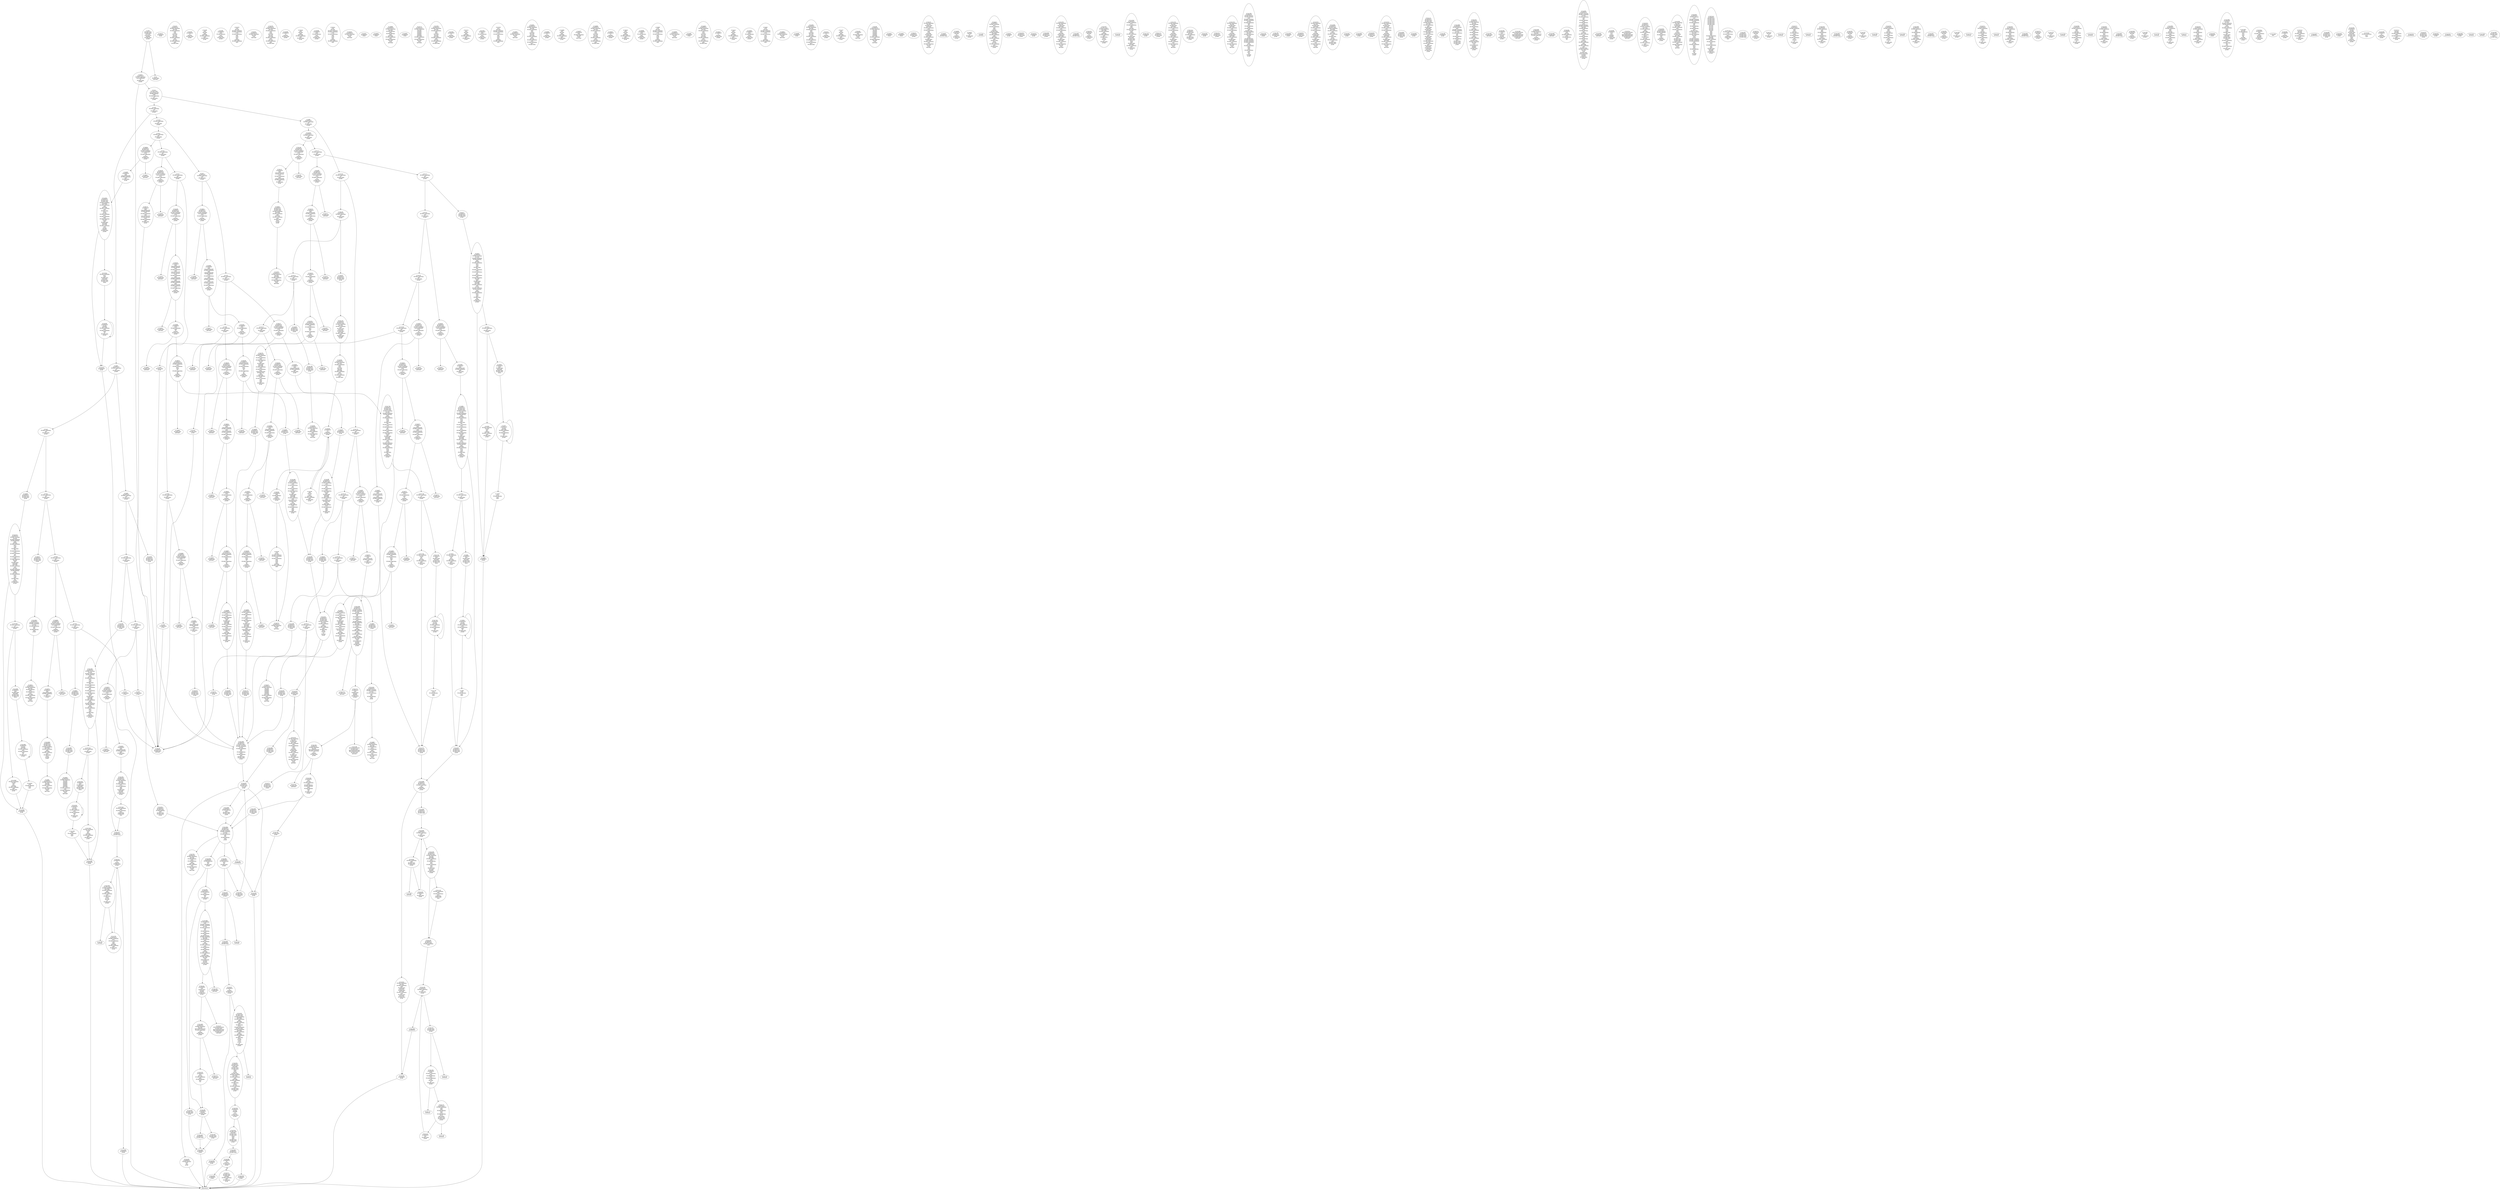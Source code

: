 /* Generated by GvGen v.1.0 (https://www.github.com/stricaud/gvgen) */

digraph G {
compound=true;
   node1 [label="[anywhere]"];
   node2 [label="# 0x0
PUSHX Data
PUSHX Data
MSTORE
CALLVALUE
ISZERO
PUSHX Data
JUMPI
"];
   node3 [label="# 0xc
PUSHX Data
REVERT
"];
   node4 [label="# 0x10
JUMPDEST
PUSHX LogicData
CALLDATASIZE
LT
PUSHX Data
JUMPI
"];
   node5 [label="# 0x1a
PUSHX Data
CALLDATALOAD
PUSHX BitData
SHR
PUSHX LogicData
GT
PUSHX Data
JUMPI
"];
   node6 [label="# 0x2b
PUSHX LogicData
GT
PUSHX Data
JUMPI
"];
   node7 [label="# 0x36
PUSHX LogicData
GT
PUSHX Data
JUMPI
"];
   node8 [label="# 0x41
PUSHX LogicData
EQ
PUSHX Data
JUMPI
"];
   node9 [label="# 0x4c
PUSHX LogicData
EQ
PUSHX Data
JUMPI
"];
   node10 [label="# 0x57
PUSHX LogicData
EQ
PUSHX Data
JUMPI
"];
   node11 [label="# 0x62
PUSHX LogicData
EQ
PUSHX Data
JUMPI
"];
   node12 [label="# 0x6d
PUSHX Data
JUMP
"];
   node13 [label="# 0x71
JUMPDEST
PUSHX LogicData
EQ
PUSHX Data
JUMPI
"];
   node14 [label="# 0x7d
PUSHX LogicData
EQ
PUSHX Data
JUMPI
"];
   node15 [label="# 0x88
PUSHX LogicData
EQ
PUSHX Data
JUMPI
"];
   node16 [label="# 0x93
PUSHX Data
JUMP
"];
   node17 [label="# 0x97
JUMPDEST
PUSHX LogicData
GT
PUSHX Data
JUMPI
"];
   node18 [label="# 0xa3
PUSHX LogicData
EQ
PUSHX Data
JUMPI
"];
   node19 [label="# 0xae
PUSHX LogicData
EQ
PUSHX Data
JUMPI
"];
   node20 [label="# 0xb9
PUSHX LogicData
EQ
PUSHX Data
JUMPI
"];
   node21 [label="# 0xc4
PUSHX LogicData
EQ
PUSHX Data
JUMPI
"];
   node22 [label="# 0xcf
PUSHX Data
JUMP
"];
   node23 [label="# 0xd3
JUMPDEST
PUSHX LogicData
EQ
PUSHX Data
JUMPI
"];
   node24 [label="# 0xdf
PUSHX LogicData
EQ
PUSHX Data
JUMPI
"];
   node25 [label="# 0xea
PUSHX LogicData
EQ
PUSHX Data
JUMPI
"];
   node26 [label="# 0xf5
PUSHX Data
JUMP
"];
   node27 [label="# 0xf9
JUMPDEST
PUSHX LogicData
GT
PUSHX Data
JUMPI
"];
   node28 [label="# 0x105
PUSHX LogicData
GT
PUSHX Data
JUMPI
"];
   node29 [label="# 0x110
PUSHX LogicData
EQ
PUSHX Data
JUMPI
"];
   node30 [label="# 0x11b
PUSHX LogicData
EQ
PUSHX Data
JUMPI
"];
   node31 [label="# 0x126
PUSHX LogicData
EQ
PUSHX Data
JUMPI
"];
   node32 [label="# 0x131
PUSHX LogicData
EQ
PUSHX Data
JUMPI
"];
   node33 [label="# 0x13c
PUSHX Data
JUMP
"];
   node34 [label="# 0x140
JUMPDEST
PUSHX LogicData
EQ
PUSHX Data
JUMPI
"];
   node35 [label="# 0x14c
PUSHX LogicData
EQ
PUSHX Data
JUMPI
"];
   node36 [label="# 0x157
PUSHX LogicData
EQ
PUSHX Data
JUMPI
"];
   node37 [label="# 0x162
PUSHX Data
JUMP
"];
   node38 [label="# 0x166
JUMPDEST
PUSHX LogicData
EQ
PUSHX Data
JUMPI
"];
   node39 [label="# 0x171
PUSHX LogicData
EQ
PUSHX Data
JUMPI
"];
   node40 [label="# 0x17c
PUSHX LogicData
EQ
PUSHX Data
JUMPI
"];
   node41 [label="# 0x187
PUSHX LogicData
EQ
PUSHX Data
JUMPI
"];
   node42 [label="# 0x192
PUSHX LogicData
EQ
PUSHX Data
JUMPI
"];
   node43 [label="# 0x19d
PUSHX LogicData
EQ
PUSHX Data
JUMPI
"];
   node44 [label="# 0x1a8
JUMPDEST
PUSHX Data
REVERT
"];
   node45 [label="# 0x1ad
JUMPDEST
PUSHX Data
PUSHX ArithData
CALLDATASIZE
SUB
PUSHX LogicData
LT
ISZERO
PUSHX Data
JUMPI
"];
   node46 [label="# 0x1bf
PUSHX Data
REVERT
"];
   node47 [label="# 0x1c3
JUMPDEST
ADD
CALLDATALOAD
PUSHX BitData
AND
PUSHX ArithData
ADD
CALLDATALOAD
PUSHX ArithData
ADD
PUSHX Data
JUMP
"];
   node48 [label="# 0x1f9
JUMPDEST
PUSHX MemData
MLOAD
MSTORE
PUSHX ArithData
ADD
PUSHX MemData
MLOAD
SUB
RETURN
"];
   node49 [label="# 0x20f
JUMPDEST
PUSHX Data
PUSHX ArithData
CALLDATASIZE
SUB
PUSHX LogicData
LT
ISZERO
PUSHX Data
JUMPI
"];
   node50 [label="# 0x221
PUSHX Data
REVERT
"];
   node51 [label="# 0x225
JUMPDEST
ADD
CALLDATALOAD
PUSHX ArithData
ADD
PUSHX LogicData
GT
ISZERO
PUSHX Data
JUMPI
"];
   node52 [label="# 0x23e
PUSHX Data
REVERT
"];
   node53 [label="# 0x242
JUMPDEST
ADD
PUSHX ArithData
ADD
GT
ISZERO
PUSHX Data
JUMPI
"];
   node54 [label="# 0x250
PUSHX Data
REVERT
"];
   node55 [label="# 0x254
JUMPDEST
CALLDATALOAD
PUSHX ArithData
ADD
PUSHX ArithData
MUL
ADD
GT
PUSHX LogicData
GT
OR
ISZERO
PUSHX Data
JUMPI
"];
   node56 [label="# 0x272
PUSHX Data
REVERT
"];
   node57 [label="# 0x276
JUMPDEST
PUSHX ArithData
MUL
PUSHX ArithData
ADD
PUSHX MemData
MLOAD
ADD
PUSHX Data
MSTORE
MSTORE
PUSHX ArithData
ADD
PUSHX ArithData
MUL
CALLDATACOPY
PUSHX Data
ADD
MSTORE
PUSHX BitData
NOT
PUSHX ArithData
ADD
AND
ADD
PUSHX Data
JUMP
"];
   node58 [label="# 0x2c5
JUMPDEST
STOP
"];
   node59 [label="# 0x2c7
JUMPDEST
PUSHX Data
PUSHX Data
JUMP
"];
   node60 [label="# 0x2cf
JUMPDEST
PUSHX MemData
MLOAD
PUSHX ArithData
ADD
SUB
MSTORE
MLOAD
MSTORE
PUSHX ArithData
ADD
MLOAD
PUSHX ArithData
ADD
PUSHX Data
"];
   node61 [label="# 0x2f4
JUMPDEST
LT
ISZERO
PUSHX Data
JUMPI
"];
   node62 [label="# 0x2fd
ADD
MLOAD
ADD
MSTORE
PUSHX ArithData
ADD
PUSHX Data
JUMP
"];
   node63 [label="# 0x30f
JUMPDEST
ADD
PUSHX BitData
AND
ISZERO
PUSHX Data
JUMPI
"];
   node64 [label="# 0x323
SUB
MLOAD
PUSHX ArithData
PUSHX ArithData
SUB
PUSHX ArithData
EXP
SUB
NOT
AND
MSTORE
PUSHX ArithData
ADD
"];
   node65 [label="# 0x33c
JUMPDEST
PUSHX MemData
MLOAD
SUB
RETURN
"];
   node66 [label="# 0x34a
JUMPDEST
PUSHX Data
PUSHX ArithData
CALLDATASIZE
SUB
PUSHX LogicData
LT
ISZERO
PUSHX Data
JUMPI
"];
   node67 [label="# 0x35c
PUSHX Data
REVERT
"];
   node68 [label="# 0x360
JUMPDEST
ADD
CALLDATALOAD
PUSHX ArithData
ADD
PUSHX Data
JUMP
"];
   node69 [label="# 0x376
JUMPDEST
PUSHX MemData
MLOAD
PUSHX ArithData
ADD
SUB
MSTORE
MLOAD
MSTORE
PUSHX ArithData
ADD
MLOAD
PUSHX ArithData
ADD
PUSHX Data
"];
   node70 [label="# 0x39b
JUMPDEST
LT
ISZERO
PUSHX Data
JUMPI
"];
   node71 [label="# 0x3a4
ADD
MLOAD
ADD
MSTORE
PUSHX ArithData
ADD
PUSHX Data
JUMP
"];
   node72 [label="# 0x3b6
JUMPDEST
ADD
PUSHX BitData
AND
ISZERO
PUSHX Data
JUMPI
"];
   node73 [label="# 0x3ca
SUB
MLOAD
PUSHX ArithData
PUSHX ArithData
SUB
PUSHX ArithData
EXP
SUB
NOT
AND
MSTORE
PUSHX ArithData
ADD
"];
   node74 [label="# 0x3e3
JUMPDEST
PUSHX MemData
MLOAD
SUB
RETURN
"];
   node75 [label="# 0x3f1
JUMPDEST
PUSHX Data
PUSHX ArithData
CALLDATASIZE
SUB
PUSHX LogicData
LT
ISZERO
PUSHX Data
JUMPI
"];
   node76 [label="# 0x403
PUSHX Data
REVERT
"];
   node77 [label="# 0x407
JUMPDEST
ADD
CALLDATALOAD
PUSHX ArithData
ADD
CALLDATALOAD
PUSHX ArithData
ADD
PUSHX Data
JUMP
"];
   node78 [label="# 0x427
JUMPDEST
PUSHX MemData
MLOAD
ISZERO
ISZERO
ISZERO
ISZERO
MSTORE
PUSHX ArithData
ADD
PUSHX MemData
MLOAD
SUB
RETURN
"];
   node79 [label="# 0x441
JUMPDEST
PUSHX Data
PUSHX ArithData
CALLDATASIZE
SUB
PUSHX LogicData
LT
ISZERO
PUSHX Data
JUMPI
"];
   node80 [label="# 0x453
PUSHX Data
REVERT
"];
   node81 [label="# 0x457
JUMPDEST
ADD
CALLDATALOAD
PUSHX ArithData
ADD
CALLDATALOAD
PUSHX ArithData
ADD
PUSHX LogicData
GT
ISZERO
PUSHX Data
JUMPI
"];
   node82 [label="# 0x47a
PUSHX Data
REVERT
"];
   node83 [label="# 0x47e
JUMPDEST
ADD
PUSHX ArithData
ADD
GT
ISZERO
PUSHX Data
JUMPI
"];
   node84 [label="# 0x48c
PUSHX Data
REVERT
"];
   node85 [label="# 0x490
JUMPDEST
CALLDATALOAD
PUSHX ArithData
ADD
PUSHX ArithData
MUL
ADD
GT
PUSHX LogicData
GT
OR
ISZERO
PUSHX Data
JUMPI
"];
   node86 [label="# 0x4ae
PUSHX Data
REVERT
"];
   node87 [label="# 0x4b2
JUMPDEST
PUSHX ArithData
MUL
PUSHX ArithData
ADD
PUSHX MemData
MLOAD
ADD
PUSHX Data
MSTORE
MSTORE
PUSHX ArithData
ADD
PUSHX ArithData
MUL
CALLDATACOPY
PUSHX Data
ADD
MSTORE
PUSHX BitData
NOT
PUSHX ArithData
ADD
AND
ADD
PUSHX Data
JUMP
"];
   node88 [label="# 0x501
JUMPDEST
STOP
"];
   node89 [label="# 0x503
JUMPDEST
PUSHX Data
PUSHX Data
JUMP
"];
   node90 [label="# 0x50b
JUMPDEST
PUSHX MemData
MLOAD
PUSHX ArithData
ADD
SUB
MSTORE
MLOAD
MSTORE
PUSHX ArithData
ADD
MLOAD
PUSHX ArithData
ADD
PUSHX Data
"];
   node91 [label="# 0x530
JUMPDEST
LT
ISZERO
PUSHX Data
JUMPI
"];
   node92 [label="# 0x539
ADD
MLOAD
ADD
MSTORE
PUSHX ArithData
ADD
PUSHX Data
JUMP
"];
   node93 [label="# 0x54b
JUMPDEST
ADD
PUSHX BitData
AND
ISZERO
PUSHX Data
JUMPI
"];
   node94 [label="# 0x55f
SUB
MLOAD
PUSHX ArithData
PUSHX ArithData
SUB
PUSHX ArithData
EXP
SUB
NOT
AND
MSTORE
PUSHX ArithData
ADD
"];
   node95 [label="# 0x578
JUMPDEST
PUSHX MemData
MLOAD
SUB
RETURN
"];
   node96 [label="# 0x586
JUMPDEST
PUSHX Data
PUSHX Data
JUMP
"];
   node97 [label="# 0x58e
JUMPDEST
PUSHX MemData
MLOAD
MSTORE
PUSHX ArithData
ADD
PUSHX MemData
MLOAD
SUB
RETURN
"];
   node98 [label="# 0x5a4
JUMPDEST
PUSHX Data
PUSHX ArithData
CALLDATASIZE
SUB
PUSHX LogicData
LT
ISZERO
PUSHX Data
JUMPI
"];
   node99 [label="# 0x5b6
PUSHX Data
REVERT
"];
   node100 [label="# 0x5ba
JUMPDEST
ADD
CALLDATALOAD
PUSHX ArithData
ADD
PUSHX LogicData
GT
ISZERO
PUSHX Data
JUMPI
"];
   node101 [label="# 0x5d3
PUSHX Data
REVERT
"];
   node102 [label="# 0x5d7
JUMPDEST
ADD
PUSHX ArithData
ADD
GT
ISZERO
PUSHX Data
JUMPI
"];
   node103 [label="# 0x5e5
PUSHX Data
REVERT
"];
   node104 [label="# 0x5e9
JUMPDEST
CALLDATALOAD
PUSHX ArithData
ADD
PUSHX ArithData
MUL
ADD
GT
PUSHX LogicData
GT
OR
ISZERO
PUSHX Data
JUMPI
"];
   node105 [label="# 0x607
PUSHX Data
REVERT
"];
   node106 [label="# 0x60b
JUMPDEST
PUSHX ArithData
ADD
PUSHX ArithData
DIV
MUL
PUSHX ArithData
ADD
PUSHX MemData
MLOAD
ADD
PUSHX Data
MSTORE
MSTORE
PUSHX ArithData
ADD
CALLDATACOPY
PUSHX Data
ADD
MSTORE
PUSHX BitData
NOT
PUSHX ArithData
ADD
AND
ADD
PUSHX Data
JUMP
"];
   node107 [label="# 0x65d
JUMPDEST
STOP
"];
   node108 [label="# 0x65f
JUMPDEST
PUSHX Data
PUSHX ArithData
CALLDATASIZE
SUB
PUSHX LogicData
LT
ISZERO
PUSHX Data
JUMPI
"];
   node109 [label="# 0x671
PUSHX Data
REVERT
"];
   node110 [label="# 0x675
JUMPDEST
ADD
CALLDATALOAD
PUSHX ArithData
ADD
PUSHX Data
JUMP
"];
   node111 [label="# 0x68b
JUMPDEST
PUSHX MemData
MLOAD
PUSHX BitData
AND
PUSHX BitData
AND
MSTORE
PUSHX ArithData
ADD
PUSHX MemData
MLOAD
SUB
RETURN
"];
   node112 [label="# 0x6cd
JUMPDEST
PUSHX Data
PUSHX Data
JUMP
"];
   node113 [label="# 0x6d5
JUMPDEST
STOP
"];
   node114 [label="# 0x6d7
JUMPDEST
PUSHX Data
PUSHX Data
JUMP
"];
   node115 [label="# 0x6df
JUMPDEST
PUSHX MemData
MLOAD
PUSHX BitData
AND
PUSHX BitData
AND
MSTORE
PUSHX ArithData
ADD
PUSHX MemData
MLOAD
SUB
RETURN
"];
   node116 [label="# 0x721
JUMPDEST
PUSHX Data
PUSHX Data
JUMP
"];
   node117 [label="# 0x729
JUMPDEST
PUSHX MemData
MLOAD
PUSHX BitData
AND
PUSHX BitData
AND
MSTORE
PUSHX ArithData
ADD
PUSHX MemData
MLOAD
SUB
RETURN
"];
   node118 [label="# 0x76b
JUMPDEST
PUSHX Data
PUSHX Data
JUMP
"];
   node119 [label="# 0x773
JUMPDEST
PUSHX MemData
MLOAD
ISZERO
ISZERO
ISZERO
ISZERO
MSTORE
PUSHX ArithData
ADD
PUSHX MemData
MLOAD
SUB
RETURN
"];
   node120 [label="# 0x78d
JUMPDEST
PUSHX Data
PUSHX Data
JUMP
"];
   node121 [label="# 0x795
JUMPDEST
PUSHX MemData
MLOAD
PUSHX ArithData
ADD
SUB
MSTORE
MLOAD
MSTORE
PUSHX ArithData
ADD
MLOAD
PUSHX ArithData
ADD
PUSHX Data
"];
   node122 [label="# 0x7ba
JUMPDEST
LT
ISZERO
PUSHX Data
JUMPI
"];
   node123 [label="# 0x7c3
ADD
MLOAD
ADD
MSTORE
PUSHX ArithData
ADD
PUSHX Data
JUMP
"];
   node124 [label="# 0x7d5
JUMPDEST
ADD
PUSHX BitData
AND
ISZERO
PUSHX Data
JUMPI
"];
   node125 [label="# 0x7e9
SUB
MLOAD
PUSHX ArithData
PUSHX ArithData
SUB
PUSHX ArithData
EXP
SUB
NOT
AND
MSTORE
PUSHX ArithData
ADD
"];
   node126 [label="# 0x802
JUMPDEST
PUSHX MemData
MLOAD
SUB
RETURN
"];
   node127 [label="# 0x810
JUMPDEST
PUSHX Data
PUSHX ArithData
CALLDATASIZE
SUB
PUSHX LogicData
LT
ISZERO
PUSHX Data
JUMPI
"];
   node128 [label="# 0x822
PUSHX Data
REVERT
"];
   node129 [label="# 0x826
JUMPDEST
ADD
CALLDATALOAD
PUSHX ArithData
ADD
PUSHX Data
JUMP
"];
   node130 [label="# 0x83c
JUMPDEST
PUSHX MemData
MLOAD
PUSHX ArithData
ADD
SUB
MSTORE
MLOAD
MSTORE
PUSHX ArithData
ADD
MLOAD
PUSHX ArithData
ADD
PUSHX ArithData
MUL
PUSHX Data
"];
   node131 [label="# 0x864
JUMPDEST
LT
ISZERO
PUSHX Data
JUMPI
"];
   node132 [label="# 0x86d
ADD
MLOAD
ADD
MSTORE
PUSHX ArithData
ADD
PUSHX Data
JUMP
"];
   node133 [label="# 0x87f
JUMPDEST
ADD
PUSHX MemData
MLOAD
SUB
RETURN
"];
   node134 [label="# 0x893
JUMPDEST
PUSHX Data
PUSHX Data
JUMP
"];
   node135 [label="# 0x89b
JUMPDEST
PUSHX MemData
MLOAD
PUSHX ArithData
ADD
SUB
MSTORE
MLOAD
MSTORE
PUSHX ArithData
ADD
MLOAD
PUSHX ArithData
ADD
PUSHX Data
"];
   node136 [label="# 0x8c0
JUMPDEST
LT
ISZERO
PUSHX Data
JUMPI
"];
   node137 [label="# 0x8c9
ADD
MLOAD
ADD
MSTORE
PUSHX ArithData
ADD
PUSHX Data
JUMP
"];
   node138 [label="# 0x8db
JUMPDEST
ADD
PUSHX BitData
AND
ISZERO
PUSHX Data
JUMPI
"];
   node139 [label="# 0x8ef
SUB
MLOAD
PUSHX ArithData
PUSHX ArithData
SUB
PUSHX ArithData
EXP
SUB
NOT
AND
MSTORE
PUSHX ArithData
ADD
"];
   node140 [label="# 0x908
JUMPDEST
PUSHX MemData
MLOAD
SUB
RETURN
"];
   node141 [label="# 0x916
JUMPDEST
PUSHX Data
PUSHX Data
JUMP
"];
   node142 [label="# 0x91e
JUMPDEST
PUSHX MemData
MLOAD
PUSHX BitData
AND
PUSHX BitData
AND
MSTORE
PUSHX ArithData
ADD
PUSHX MemData
MLOAD
SUB
RETURN
"];
   node143 [label="# 0x960
JUMPDEST
PUSHX Data
PUSHX ArithData
CALLDATASIZE
SUB
PUSHX LogicData
LT
ISZERO
PUSHX Data
JUMPI
"];
   node144 [label="# 0x972
PUSHX Data
REVERT
"];
   node145 [label="# 0x976
JUMPDEST
ADD
CALLDATALOAD
PUSHX ArithData
ADD
PUSHX Data
JUMP
"];
   node146 [label="# 0x98c
JUMPDEST
PUSHX MemData
MLOAD
MSTORE
PUSHX ArithData
ADD
PUSHX MemData
MLOAD
SUB
RETURN
"];
   node147 [label="# 0x9a2
JUMPDEST
PUSHX Data
PUSHX Data
JUMP
"];
   node148 [label="# 0x9aa
JUMPDEST
PUSHX MemData
MLOAD
ISZERO
ISZERO
ISZERO
ISZERO
MSTORE
PUSHX ArithData
ADD
PUSHX MemData
MLOAD
SUB
RETURN
"];
   node149 [label="# 0x9c4
JUMPDEST
PUSHX Data
PUSHX ArithData
CALLDATASIZE
SUB
PUSHX LogicData
LT
ISZERO
PUSHX Data
JUMPI
"];
   node150 [label="# 0x9d6
PUSHX Data
REVERT
"];
   node151 [label="# 0x9da
JUMPDEST
ADD
CALLDATALOAD
PUSHX ArithData
ADD
CALLDATALOAD
PUSHX BitData
AND
PUSHX ArithData
ADD
CALLDATALOAD
PUSHX ArithData
ADD
CALLDATALOAD
PUSHX ArithData
ADD
PUSHX LogicData
GT
ISZERO
PUSHX Data
JUMPI
"];
   node152 [label="# 0xa27
PUSHX Data
REVERT
"];
   node153 [label="# 0xa2b
JUMPDEST
ADD
PUSHX ArithData
ADD
GT
ISZERO
PUSHX Data
JUMPI
"];
   node154 [label="# 0xa39
PUSHX Data
REVERT
"];
   node155 [label="# 0xa3d
JUMPDEST
CALLDATALOAD
PUSHX ArithData
ADD
PUSHX ArithData
MUL
ADD
GT
PUSHX LogicData
GT
OR
ISZERO
PUSHX Data
JUMPI
"];
   node156 [label="# 0xa5b
PUSHX Data
REVERT
"];
   node157 [label="# 0xa5f
JUMPDEST
PUSHX Data
JUMP
"];
   node158 [label="# 0xa6f
JUMPDEST
STOP
"];
   node159 [label="# 0xa71
JUMPDEST
PUSHX Data
PUSHX ArithData
CALLDATASIZE
SUB
PUSHX LogicData
LT
ISZERO
PUSHX Data
JUMPI
"];
   node160 [label="# 0xa83
PUSHX Data
REVERT
"];
   node161 [label="# 0xa87
JUMPDEST
ADD
CALLDATALOAD
PUSHX ArithData
ADD
PUSHX Data
JUMP
"];
   node162 [label="# 0xa9d
JUMPDEST
PUSHX MemData
MLOAD
PUSHX ArithData
ADD
SUB
MSTORE
MLOAD
MSTORE
PUSHX ArithData
ADD
MLOAD
PUSHX ArithData
ADD
PUSHX Data
"];
   node163 [label="# 0xac2
JUMPDEST
LT
ISZERO
PUSHX Data
JUMPI
"];
   node164 [label="# 0xacb
ADD
MLOAD
ADD
MSTORE
PUSHX ArithData
ADD
PUSHX Data
JUMP
"];
   node165 [label="# 0xadd
JUMPDEST
ADD
PUSHX BitData
AND
ISZERO
PUSHX Data
JUMPI
"];
   node166 [label="# 0xaf1
SUB
MLOAD
PUSHX ArithData
PUSHX ArithData
SUB
PUSHX ArithData
EXP
SUB
NOT
AND
MSTORE
PUSHX ArithData
ADD
"];
   node167 [label="# 0xb0a
JUMPDEST
PUSHX MemData
MLOAD
SUB
RETURN
"];
   node168 [label="# 0xb18
JUMPDEST
PUSHX Data
PUSHX ArithData
CALLDATASIZE
SUB
PUSHX LogicData
LT
ISZERO
PUSHX Data
JUMPI
"];
   node169 [label="# 0xb2a
PUSHX Data
REVERT
"];
   node170 [label="# 0xb2e
JUMPDEST
ADD
CALLDATALOAD
PUSHX ArithData
ADD
CALLDATALOAD
PUSHX ArithData
ADD
PUSHX LogicData
GT
ISZERO
PUSHX Data
JUMPI
"];
   node171 [label="# 0xb51
PUSHX Data
REVERT
"];
   node172 [label="# 0xb55
JUMPDEST
ADD
PUSHX ArithData
ADD
GT
ISZERO
PUSHX Data
JUMPI
"];
   node173 [label="# 0xb63
PUSHX Data
REVERT
"];
   node174 [label="# 0xb67
JUMPDEST
CALLDATALOAD
PUSHX ArithData
ADD
PUSHX ArithData
MUL
ADD
GT
PUSHX LogicData
GT
OR
ISZERO
PUSHX Data
JUMPI
"];
   node175 [label="# 0xb85
PUSHX Data
REVERT
"];
   node176 [label="# 0xb89
JUMPDEST
PUSHX ArithData
MUL
PUSHX ArithData
ADD
PUSHX MemData
MLOAD
ADD
PUSHX Data
MSTORE
MSTORE
PUSHX ArithData
ADD
PUSHX ArithData
MUL
CALLDATACOPY
PUSHX Data
ADD
MSTORE
PUSHX BitData
NOT
PUSHX ArithData
ADD
AND
ADD
PUSHX Data
JUMP
"];
   node177 [label="# 0xbd8
JUMPDEST
STOP
"];
   node178 [label="# 0xbda
JUMPDEST
PUSHX Data
PUSHX ArithData
CALLDATASIZE
SUB
PUSHX LogicData
LT
ISZERO
PUSHX Data
JUMPI
"];
   node179 [label="# 0xbec
PUSHX Data
REVERT
"];
   node180 [label="# 0xbf0
JUMPDEST
ADD
CALLDATALOAD
PUSHX ArithData
ADD
PUSHX Data
JUMP
"];
   node181 [label="# 0xc06
JUMPDEST
PUSHX MemData
MLOAD
PUSHX ArithData
ADD
SUB
MSTORE
MLOAD
MSTORE
PUSHX ArithData
ADD
MLOAD
PUSHX ArithData
ADD
PUSHX ArithData
MUL
PUSHX Data
"];
   node182 [label="# 0xc2e
JUMPDEST
LT
ISZERO
PUSHX Data
JUMPI
"];
   node183 [label="# 0xc37
ADD
MLOAD
ADD
MSTORE
PUSHX ArithData
ADD
PUSHX Data
JUMP
"];
   node184 [label="# 0xc49
JUMPDEST
ADD
PUSHX MemData
MLOAD
SUB
RETURN
"];
   node185 [label="# 0xc5d
JUMPDEST
PUSHX Data
PUSHX ArithData
CALLDATASIZE
SUB
PUSHX LogicData
LT
ISZERO
PUSHX Data
JUMPI
"];
   node186 [label="# 0xc6f
PUSHX Data
REVERT
"];
   node187 [label="# 0xc73
JUMPDEST
ADD
CALLDATALOAD
PUSHX BitData
AND
PUSHX ArithData
ADD
CALLDATALOAD
PUSHX BitData
AND
PUSHX ArithData
ADD
PUSHX Data
JUMP
"];
   node188 [label="# 0xcbf
JUMPDEST
PUSHX MemData
MLOAD
ISZERO
ISZERO
ISZERO
ISZERO
MSTORE
PUSHX ArithData
ADD
PUSHX MemData
MLOAD
SUB
RETURN
"];
   node189 [label="# 0xcd9
JUMPDEST
PUSHX Data
PUSHX ArithData
CALLDATASIZE
SUB
PUSHX LogicData
LT
ISZERO
PUSHX Data
JUMPI
"];
   node190 [label="# 0xceb
PUSHX Data
REVERT
"];
   node191 [label="# 0xcef
JUMPDEST
ADD
CALLDATALOAD
PUSHX BitData
AND
PUSHX ArithData
ADD
CALLDATALOAD
PUSHX BitData
AND
PUSHX ArithData
ADD
CALLDATALOAD
PUSHX ArithData
ADD
CALLDATALOAD
PUSHX ArithData
ADD
CALLDATALOAD
PUSHX ArithData
ADD
PUSHX LogicData
GT
ISZERO
PUSHX Data
JUMPI
"];
   node192 [label="# 0xd5c
PUSHX Data
REVERT
"];
   node193 [label="# 0xd60
JUMPDEST
ADD
PUSHX ArithData
ADD
GT
ISZERO
PUSHX Data
JUMPI
"];
   node194 [label="# 0xd6e
PUSHX Data
REVERT
"];
   node195 [label="# 0xd72
JUMPDEST
CALLDATALOAD
PUSHX ArithData
ADD
PUSHX ArithData
MUL
ADD
GT
PUSHX LogicData
GT
OR
ISZERO
PUSHX Data
JUMPI
"];
   node196 [label="# 0xd90
PUSHX Data
REVERT
"];
   node197 [label="# 0xd94
JUMPDEST
PUSHX Data
JUMP
"];
   node198 [label="# 0xda4
JUMPDEST
STOP
"];
   node199 [label="# 0xda6
JUMPDEST
PUSHX Data
PUSHX ArithData
CALLDATASIZE
SUB
PUSHX LogicData
LT
ISZERO
PUSHX Data
JUMPI
"];
   node200 [label="# 0xdb8
PUSHX Data
REVERT
"];
   node201 [label="# 0xdbc
JUMPDEST
ADD
CALLDATALOAD
PUSHX BitData
AND
PUSHX ArithData
ADD
PUSHX Data
JUMP
"];
   node202 [label="# 0xde8
JUMPDEST
STOP
"];
   node203 [label="# 0xdea
JUMPDEST
PUSHX Data
PUSHX Data
PUSHX ArithData
MSTORE
PUSHX ArithData
ADD
MSTORE
PUSHX ArithData
ADD
PUSHX Data
SHA3
SLOAD
JUMP
"];
   node204 [label="# 0xe0b
JUMPDEST
PUSHX Data
PUSHX Data
JUMP
"];
   node205 [label="# 0xe13
JUMPDEST
PUSHX Data
JUMPI
"];
   node206 [label="# 0xe18
PUSHX MemData
MLOAD
PUSHX Data
MSTORE
PUSHX ArithData
ADD
PUSHX ArithData
ADD
SUB
MSTORE
PUSHX Data
MSTORE
PUSHX ArithData
ADD
PUSHX Data
MSTORE
PUSHX ArithData
ADD
PUSHX MemData
MLOAD
SUB
REVERT
"];
   node207 [label="# 0xe85
JUMPDEST
PUSHX Data
"];
   node208 [label="# 0xe8b
JUMPDEST
MLOAD
LT
ISZERO
PUSHX Data
JUMPI
"];
   node209 [label="# 0xe95
MLOAD
LT
PUSHX Data
JUMPI
"];
   node210 [label="# 0xe9f
INVALID
"];
   node211 [label="# 0xea0
JUMPDEST
PUSHX ArithData
MUL
PUSHX ArithData
ADD
ADD
MLOAD
PUSHX Data
PUSHX ArithData
MSTORE
PUSHX ArithData
ADD
MSTORE
PUSHX ArithData
ADD
PUSHX Data
SHA3
SSTORE
PUSHX ArithData
ADD
PUSHX Data
JUMP
"];
   node212 [label="# 0xeca
JUMPDEST
JUMP
"];
   node213 [label="# 0xece
JUMPDEST
PUSHX StorData
SLOAD
PUSHX ArithData
PUSHX BitData
AND
ISZERO
PUSHX ArithData
MUL
SUB
AND
PUSHX Data
DIV
PUSHX ArithData
ADD
PUSHX ArithData
DIV
MUL
PUSHX ArithData
ADD
PUSHX MemData
MLOAD
ADD
PUSHX Data
MSTORE
MSTORE
PUSHX ArithData
ADD
SLOAD
PUSHX ArithData
PUSHX BitData
AND
ISZERO
PUSHX ArithData
MUL
SUB
AND
PUSHX Data
DIV
ISZERO
PUSHX Data
JUMPI
"];
   node214 [label="# 0xf1e
PUSHX LogicData
LT
PUSHX Data
JUMPI
"];
   node215 [label="# 0xf26
PUSHX ArithData
SLOAD
DIV
MUL
MSTORE
PUSHX ArithData
ADD
PUSHX Data
JUMP
"];
   node216 [label="# 0xf39
JUMPDEST
ADD
PUSHX Data
MSTORE
PUSHX Data
PUSHX Data
SHA3
"];
   node217 [label="# 0xf47
JUMPDEST
SLOAD
MSTORE
PUSHX ArithData
ADD
PUSHX ArithData
ADD
GT
PUSHX Data
JUMPI
"];
   node218 [label="# 0xf5b
SUB
PUSHX BitData
AND
ADD
"];
   node219 [label="# 0xf64
JUMPDEST
JUMP
"];
   node220 [label="# 0xf6c
JUMPDEST
PUSHX Data
PUSHX Data
PUSHX StorData
SLOAD
PUSHX ArithData
PUSHX BitData
AND
ISZERO
PUSHX ArithData
MUL
SUB
AND
PUSHX Data
DIV
PUSHX ArithData
ADD
PUSHX ArithData
DIV
MUL
PUSHX ArithData
ADD
PUSHX MemData
MLOAD
ADD
PUSHX Data
MSTORE
MSTORE
PUSHX ArithData
ADD
SLOAD
PUSHX ArithData
PUSHX BitData
AND
ISZERO
PUSHX ArithData
MUL
SUB
AND
PUSHX Data
DIV
ISZERO
PUSHX Data
JUMPI
"];
   node221 [label="# 0xfc1
PUSHX LogicData
LT
PUSHX Data
JUMPI
"];
   node222 [label="# 0xfc9
PUSHX ArithData
SLOAD
DIV
MUL
MSTORE
PUSHX ArithData
ADD
PUSHX Data
JUMP
"];
   node223 [label="# 0xfdc
JUMPDEST
ADD
PUSHX Data
MSTORE
PUSHX Data
PUSHX Data
SHA3
"];
   node224 [label="# 0xfea
JUMPDEST
SLOAD
MSTORE
PUSHX ArithData
ADD
PUSHX ArithData
ADD
GT
PUSHX Data
JUMPI
"];
   node225 [label="# 0xffe
SUB
PUSHX BitData
AND
ADD
"];
   node226 [label="# 0x1007
JUMPDEST
PUSHX Data
PUSHX Data
JUMP
"];
   node227 [label="# 0x1015
JUMPDEST
PUSHX Data
JUMP
"];
   node228 [label="# 0x101a
JUMPDEST
JUMP
"];
   node229 [label="# 0x1021
JUMPDEST
PUSHX Data
PUSHX Data
PUSHX ArithData
MSTORE
PUSHX ArithData
ADD
MSTORE
PUSHX ArithData
ADD
PUSHX Data
SHA3
SLOAD
LT
ISZERO
JUMP
"];
   node230 [label="# 0x1045
JUMPDEST
PUSHX Data
PUSHX Data
JUMP
"];
   node231 [label="# 0x104d
JUMPDEST
PUSHX Data
JUMPI
"];
   node232 [label="# 0x1052
PUSHX MemData
MLOAD
PUSHX Data
MSTORE
PUSHX ArithData
ADD
PUSHX ArithData
ADD
SUB
MSTORE
PUSHX Data
MSTORE
PUSHX ArithData
ADD
PUSHX Data
MSTORE
PUSHX ArithData
ADD
PUSHX MemData
MLOAD
SUB
REVERT
"];
   node233 [label="# 0x10bf
JUMPDEST
PUSHX Data
"];
   node234 [label="# 0x10c5
JUMPDEST
MLOAD
LT
ISZERO
PUSHX Data
JUMPI
"];
   node235 [label="# 0x10cf
PUSHX Data
PUSHX ArithData
MSTORE
PUSHX ArithData
ADD
MSTORE
PUSHX ArithData
ADD
PUSHX Data
SHA3
MLOAD
LT
PUSHX Data
JUMPI
"];
   node236 [label="# 0x10ec
INVALID
"];
   node237 [label="# 0x10ed
JUMPDEST
PUSHX ArithData
MUL
PUSHX ArithData
ADD
ADD
MLOAD
PUSHX ArithData
SLOAD
ADD
SSTORE
PUSHX ArithData
SUB
PUSHX Data
MSTORE
PUSHX Data
PUSHX Data
SHA3
ADD
PUSHX Data
SSTORE
PUSHX ArithData
ADD
PUSHX Data
JUMP
"];
   node238 [label="# 0x1129
JUMPDEST
JUMP
"];
   node239 [label="# 0x112e
JUMPDEST
PUSHX Data
PUSHX MemData
MLOAD
PUSHX ArithData
ADD
PUSHX Data
MSTORE
PUSHX Data
MSTORE
PUSHX ArithData
ADD
PUSHX Data
MSTORE
JUMP
"];
   node240 [label="# 0x116b
JUMPDEST
PUSHX Data
PUSHX Data
JUMP
"];
   node241 [label="# 0x1174
JUMPDEST
PUSHX Data
PUSHX Data
JUMP
"];
   node242 [label="# 0x117c
JUMPDEST
PUSHX Data
JUMPI
"];
   node243 [label="# 0x1181
PUSHX MemData
MLOAD
PUSHX Data
MSTORE
PUSHX ArithData
ADD
PUSHX ArithData
ADD
SUB
MSTORE
PUSHX Data
MSTORE
PUSHX ArithData
ADD
PUSHX Data
MSTORE
PUSHX ArithData
ADD
PUSHX MemData
MLOAD
SUB
REVERT
"];
   node244 [label="# 0x11ee
JUMPDEST
PUSHX Data
MLOAD
PUSHX ArithData
ADD
PUSHX Data
PUSHX Data
JUMP
"];
   node245 [label="# 0x1204
JUMPDEST
JUMP
"];
   node246 [label="# 0x1208
JUMPDEST
PUSHX Data
PUSHX StorData
PUSHX ArithData
SLOAD
PUSHX ArithData
EXP
DIV
PUSHX BitData
AND
PUSHX BitData
AND
PUSHX BitData
PUSHX MemData
MLOAD
PUSHX BitData
AND
PUSHX BitData
SHL
MSTORE
PUSHX ArithData
ADD
MSTORE
PUSHX ArithData
ADD
PUSHX Data
PUSHX MemData
MLOAD
SUB
EXTCODESIZE
ISZERO
ISZERO
PUSHX Data
JUMPI
"];
   node247 [label="# 0x127a
PUSHX Data
REVERT
"];
   node248 [label="# 0x127e
JUMPDEST
GAS
STATICCALL
ISZERO
ISZERO
PUSHX Data
JUMPI
"];
   node249 [label="# 0x1289
RETURNDATASIZE
PUSHX Data
RETURNDATACOPY
RETURNDATASIZE
PUSHX Data
REVERT
"];
   node250 [label="# 0x1292
JUMPDEST
PUSHX MemData
MLOAD
RETURNDATASIZE
PUSHX LogicData
LT
ISZERO
PUSHX Data
JUMPI
"];
   node251 [label="# 0x12a4
PUSHX Data
REVERT
"];
   node252 [label="# 0x12a8
JUMPDEST
ADD
MLOAD
PUSHX ArithData
ADD
PUSHX BitData
PUSHX BitData
AND
PUSHX BitData
AND
EQ
PUSHX Data
JUMPI
"];
   node253 [label="# 0x12f0
PUSHX Data
JUMP
"];
   node254 [label="# 0x12f8
JUMPDEST
PUSHX Data
PUSHX Data
JUMP
"];
   node255 [label="# 0x1300
JUMPDEST
"];
   node256 [label="# 0x1304
JUMPDEST
JUMP
"];
   node257 [label="# 0x1309
JUMPDEST
PUSHX Data
PUSHX Data
JUMP
"];
   node258 [label="# 0x1311
JUMPDEST
PUSHX Data
JUMPI
"];
   node259 [label="# 0x1316
PUSHX MemData
MLOAD
PUSHX Data
MSTORE
PUSHX ArithData
ADD
PUSHX ArithData
ADD
SUB
MSTORE
PUSHX Data
MSTORE
PUSHX ArithData
ADD
PUSHX Data
MSTORE
PUSHX ArithData
ADD
PUSHX MemData
MLOAD
SUB
REVERT
"];
   node260 [label="# 0x1383
JUMPDEST
PUSHX BitData
PUSHX BitData
AND
PUSHX StorData
PUSHX ArithData
SLOAD
PUSHX ArithData
EXP
DIV
PUSHX BitData
AND
PUSHX BitData
AND
PUSHX Data
PUSHX MemData
MLOAD
PUSHX MemData
MLOAD
SUB
LOGX
PUSHX BitData
PUSHX StorData
PUSHX ArithData
PUSHX ArithData
EXP
SLOAD
PUSHX ArithData
MUL
NOT
AND
PUSHX BitData
AND
MUL
OR
SSTORE
JUMP
"];
   node261 [label="# 0x1444
JUMPDEST
PUSHX StorData
PUSHX ArithData
SLOAD
PUSHX ArithData
EXP
DIV
PUSHX BitData
AND
JUMP
"];
   node262 [label="# 0x146a
JUMPDEST
PUSHX Data
PUSHX StorData
PUSHX ArithData
SLOAD
PUSHX ArithData
EXP
DIV
PUSHX BitData
AND
JUMP
"];
   node263 [label="# 0x1494
JUMPDEST
PUSHX Data
PUSHX StorData
PUSHX ArithData
SLOAD
PUSHX ArithData
EXP
DIV
PUSHX BitData
AND
PUSHX BitData
AND
PUSHX Data
PUSHX Data
JUMP
"];
   node264 [label="# 0x14d7
JUMPDEST
PUSHX BitData
AND
EQ
JUMP
"];
   node265 [label="# 0x14f3
JUMPDEST
PUSHX StorData
SLOAD
PUSHX ArithData
PUSHX BitData
AND
ISZERO
PUSHX ArithData
MUL
SUB
AND
PUSHX Data
DIV
PUSHX ArithData
ADD
PUSHX ArithData
DIV
MUL
PUSHX ArithData
ADD
PUSHX MemData
MLOAD
ADD
PUSHX Data
MSTORE
MSTORE
PUSHX ArithData
ADD
SLOAD
PUSHX ArithData
PUSHX BitData
AND
ISZERO
PUSHX ArithData
MUL
SUB
AND
PUSHX Data
DIV
ISZERO
PUSHX Data
JUMPI
"];
   node266 [label="# 0x1543
PUSHX LogicData
LT
PUSHX Data
JUMPI
"];
   node267 [label="# 0x154b
PUSHX ArithData
SLOAD
DIV
MUL
MSTORE
PUSHX ArithData
ADD
PUSHX Data
JUMP
"];
   node268 [label="# 0x155e
JUMPDEST
ADD
PUSHX Data
MSTORE
PUSHX Data
PUSHX Data
SHA3
"];
   node269 [label="# 0x156c
JUMPDEST
SLOAD
MSTORE
PUSHX ArithData
ADD
PUSHX ArithData
ADD
GT
PUSHX Data
JUMPI
"];
   node270 [label="# 0x1580
SUB
PUSHX BitData
AND
ADD
"];
   node271 [label="# 0x1589
JUMPDEST
JUMP
"];
   node272 [label="# 0x1591
JUMPDEST
PUSHX Data
PUSHX MemData
MLOAD
MSTORE
PUSHX ArithData
MUL
PUSHX ArithData
ADD
ADD
PUSHX Data
MSTORE
ISZERO
PUSHX Data
JUMPI
"];
   node273 [label="# 0x15af
PUSHX ArithData
ADD
PUSHX ArithData
MUL
CODESIZE
CODECOPY
ADD
"];
   node274 [label="# 0x15c3
JUMPDEST
PUSHX Data
"];
   node275 [label="# 0x15cc
JUMPDEST
LT
ISZERO
PUSHX Data
JUMPI
"];
   node276 [label="# 0x15d5
PUSHX Data
PUSHX ArithData
MSTORE
PUSHX ArithData
ADD
MSTORE
PUSHX ArithData
ADD
PUSHX Data
SHA3
SLOAD
MLOAD
LT
PUSHX Data
JUMPI
"];
   node277 [label="# 0x15f3
INVALID
"];
   node278 [label="# 0x15f4
JUMPDEST
PUSHX ArithData
MUL
PUSHX ArithData
ADD
ADD
MSTORE
PUSHX ArithData
ADD
PUSHX Data
JUMP
"];
   node279 [label="# 0x160b
JUMPDEST
JUMP
"];
   node280 [label="# 0x1615
JUMPDEST
PUSHX StorData
SLOAD
PUSHX ArithData
PUSHX BitData
AND
ISZERO
PUSHX ArithData
MUL
SUB
AND
PUSHX Data
DIV
PUSHX ArithData
ADD
PUSHX ArithData
DIV
MUL
PUSHX ArithData
ADD
PUSHX MemData
MLOAD
ADD
PUSHX Data
MSTORE
MSTORE
PUSHX ArithData
ADD
SLOAD
PUSHX ArithData
PUSHX BitData
AND
ISZERO
PUSHX ArithData
MUL
SUB
AND
PUSHX Data
DIV
ISZERO
PUSHX Data
JUMPI
"];
   node281 [label="# 0x1665
PUSHX LogicData
LT
PUSHX Data
JUMPI
"];
   node282 [label="# 0x166d
PUSHX ArithData
SLOAD
DIV
MUL
MSTORE
PUSHX ArithData
ADD
PUSHX Data
JUMP
"];
   node283 [label="# 0x1680
JUMPDEST
ADD
PUSHX Data
MSTORE
PUSHX Data
PUSHX Data
SHA3
"];
   node284 [label="# 0x168e
JUMPDEST
SLOAD
MSTORE
PUSHX ArithData
ADD
PUSHX ArithData
ADD
GT
PUSHX Data
JUMPI
"];
   node285 [label="# 0x16a2
SUB
PUSHX BitData
AND
ADD
"];
   node286 [label="# 0x16ab
JUMPDEST
JUMP
"];
   node287 [label="# 0x16b3
JUMPDEST
PUSHX StorData
PUSHX ArithData
SLOAD
PUSHX ArithData
EXP
DIV
PUSHX BitData
AND
JUMP
"];
   node288 [label="# 0x16d9
JUMPDEST
PUSHX Data
PUSHX Data
PUSHX ArithData
MSTORE
PUSHX ArithData
ADD
MSTORE
PUSHX ArithData
ADD
PUSHX Data
SHA3
SLOAD
JUMP
"];
   node289 [label="# 0x16f6
JUMPDEST
PUSHX Data
PUSHX Data
JUMP
"];
   node290 [label="# 0x16ff
JUMPDEST
PUSHX Data
PUSHX ArithData
ADD
PUSHX ArithData
DIV
MUL
PUSHX ArithData
ADD
PUSHX MemData
MLOAD
ADD
PUSHX Data
MSTORE
MSTORE
PUSHX ArithData
ADD
CALLDATACOPY
PUSHX Data
ADD
MSTORE
PUSHX BitData
NOT
PUSHX ArithData
ADD
AND
ADD
PUSHX Data
JUMP
"];
   node291 [label="# 0x174f
JUMPDEST
JUMP
"];
   node292 [label="# 0x1756
JUMPDEST
PUSHX Data
PUSHX Data
PUSHX StorData
SLOAD
PUSHX ArithData
PUSHX BitData
AND
ISZERO
PUSHX ArithData
MUL
SUB
AND
PUSHX Data
DIV
PUSHX ArithData
ADD
PUSHX ArithData
DIV
MUL
PUSHX ArithData
ADD
PUSHX MemData
MLOAD
ADD
PUSHX Data
MSTORE
MSTORE
PUSHX ArithData
ADD
SLOAD
PUSHX ArithData
PUSHX BitData
AND
ISZERO
PUSHX ArithData
MUL
SUB
AND
PUSHX Data
DIV
ISZERO
PUSHX Data
JUMPI
"];
   node293 [label="# 0x17ab
PUSHX LogicData
LT
PUSHX Data
JUMPI
"];
   node294 [label="# 0x17b3
PUSHX ArithData
SLOAD
DIV
MUL
MSTORE
PUSHX ArithData
ADD
PUSHX Data
JUMP
"];
   node295 [label="# 0x17c6
JUMPDEST
ADD
PUSHX Data
MSTORE
PUSHX Data
PUSHX Data
SHA3
"];
   node296 [label="# 0x17d4
JUMPDEST
SLOAD
MSTORE
PUSHX ArithData
ADD
PUSHX ArithData
ADD
GT
PUSHX Data
JUMPI
"];
   node297 [label="# 0x17e8
SUB
PUSHX BitData
AND
ADD
"];
   node298 [label="# 0x17f1
JUMPDEST
PUSHX Data
PUSHX Data
JUMP
"];
   node299 [label="# 0x17ff
JUMPDEST
PUSHX Data
JUMP
"];
   node300 [label="# 0x1804
JUMPDEST
JUMP
"];
   node301 [label="# 0x180b
JUMPDEST
PUSHX Data
PUSHX Data
JUMP
"];
   node302 [label="# 0x1813
JUMPDEST
PUSHX Data
JUMPI
"];
   node303 [label="# 0x1818
PUSHX MemData
MLOAD
PUSHX Data
MSTORE
PUSHX ArithData
ADD
PUSHX ArithData
ADD
SUB
MSTORE
PUSHX Data
MSTORE
PUSHX ArithData
ADD
PUSHX Data
MSTORE
PUSHX ArithData
ADD
PUSHX MemData
MLOAD
SUB
REVERT
"];
   node304 [label="# 0x1885
JUMPDEST
PUSHX Data
PUSHX ArithData
MSTORE
PUSHX ArithData
ADD
MSTORE
PUSHX ArithData
ADD
PUSHX Data
SHA3
MLOAD
PUSHX ArithData
ADD
PUSHX Data
PUSHX Data
JUMP
"];
   node305 [label="# 0x18ac
JUMPDEST
JUMP
"];
   node306 [label="# 0x18b1
JUMPDEST
PUSHX Data
PUSHX Data
PUSHX ArithData
MSTORE
PUSHX ArithData
ADD
MSTORE
PUSHX ArithData
ADD
PUSHX Data
SHA3
SLOAD
PUSHX ArithData
MUL
PUSHX ArithData
ADD
PUSHX MemData
MLOAD
ADD
PUSHX Data
MSTORE
MSTORE
PUSHX ArithData
ADD
SLOAD
ISZERO
PUSHX Data
JUMPI
"];
   node307 [label="# 0x18ec
PUSHX ArithData
MUL
ADD
PUSHX Data
MSTORE
PUSHX Data
PUSHX Data
SHA3
"];
   node308 [label="# 0x18fc
JUMPDEST
SLOAD
MSTORE
PUSHX ArithData
ADD
PUSHX ArithData
ADD
GT
PUSHX Data
JUMPI
"];
   node309 [label="# 0x1910
JUMPDEST
JUMP
"];
   node310 [label="# 0x191c
JUMPDEST
PUSHX Data
PUSHX BitData
AND
PUSHX Data
PUSHX Data
JUMP
"];
   node311 [label="# 0x193d
JUMPDEST
PUSHX BitData
AND
EQ
PUSHX Data
JUMPI
"];
   node312 [label="# 0x1959
PUSHX Data
PUSHX Data
JUMP
"];
   node313 [label="# 0x1961
JUMPDEST
PUSHX BitData
AND
PUSHX BitData
AND
EQ
PUSHX Data
JUMPI
"];
   node314 [label="# 0x1996
PUSHX BitData
AND
PUSHX StorData
PUSHX ArithData
SLOAD
PUSHX ArithData
EXP
DIV
PUSHX BitData
AND
PUSHX BitData
AND
PUSHX BitData
PUSHX MemData
MLOAD
PUSHX BitData
AND
PUSHX BitData
SHL
MSTORE
PUSHX ArithData
ADD
PUSHX BitData
AND
PUSHX BitData
AND
MSTORE
PUSHX ArithData
ADD
PUSHX Data
PUSHX MemData
MLOAD
SUB
EXTCODESIZE
ISZERO
ISZERO
PUSHX Data
JUMPI
"];
   node315 [label="# 0x1a48
PUSHX Data
REVERT
"];
   node316 [label="# 0x1a4c
JUMPDEST
GAS
STATICCALL
ISZERO
ISZERO
PUSHX Data
JUMPI
"];
   node317 [label="# 0x1a57
RETURNDATASIZE
PUSHX Data
RETURNDATACOPY
RETURNDATASIZE
PUSHX Data
REVERT
"];
   node318 [label="# 0x1a60
JUMPDEST
PUSHX MemData
MLOAD
RETURNDATASIZE
PUSHX LogicData
LT
ISZERO
PUSHX Data
JUMPI
"];
   node319 [label="# 0x1a72
PUSHX Data
REVERT
"];
   node320 [label="# 0x1a76
JUMPDEST
ADD
MLOAD
PUSHX ArithData
ADD
PUSHX BitData
AND
EQ
"];
   node321 [label="# 0x1a9f
JUMPDEST
ISZERO
PUSHX Data
JUMPI
"];
   node322 [label="# 0x1aa5
PUSHX Data
PUSHX Data
JUMP
"];
   node323 [label="# 0x1aad
JUMPDEST
PUSHX Data
"];
   node324 [label="# 0x1ab2
JUMPDEST
JUMP
"];
   node325 [label="# 0x1ab8
JUMPDEST
PUSHX Data
PUSHX ArithData
ADD
PUSHX ArithData
DIV
MUL
PUSHX ArithData
ADD
PUSHX MemData
MLOAD
ADD
PUSHX Data
MSTORE
MSTORE
PUSHX ArithData
ADD
CALLDATACOPY
PUSHX Data
ADD
MSTORE
PUSHX BitData
NOT
PUSHX ArithData
ADD
AND
ADD
PUSHX Data
JUMP
"];
   node326 [label="# 0x1b08
JUMPDEST
JUMP
"];
   node327 [label="# 0x1b10
JUMPDEST
PUSHX Data
PUSHX Data
JUMP
"];
   node328 [label="# 0x1b18
JUMPDEST
PUSHX Data
JUMPI
"];
   node329 [label="# 0x1b1d
PUSHX MemData
MLOAD
PUSHX Data
MSTORE
PUSHX ArithData
ADD
PUSHX ArithData
ADD
SUB
MSTORE
PUSHX Data
MSTORE
PUSHX ArithData
ADD
PUSHX Data
MSTORE
PUSHX ArithData
ADD
PUSHX MemData
MLOAD
SUB
REVERT
"];
   node330 [label="# 0x1b8a
JUMPDEST
PUSHX Data
PUSHX Data
JUMP
"];
   node331 [label="# 0x1b93
JUMPDEST
JUMP
"];
   node332 [label="# 0x1b96
JUMPDEST
PUSHX Data
PUSHX LogicData
EQ
ISZERO
PUSHX Data
JUMPI
"];
   node333 [label="# 0x1ba2
PUSHX MemData
MLOAD
PUSHX ArithData
ADD
PUSHX Data
MSTORE
PUSHX Data
MSTORE
PUSHX ArithData
ADD
PUSHX Data
MSTORE
PUSHX Data
JUMP
"];
   node334 [label="# 0x1bde
JUMPDEST
PUSHX Data
PUSHX Data
"];
   node335 [label="# 0x1be6
JUMPDEST
PUSHX LogicData
EQ
PUSHX Data
JUMPI
"];
   node336 [label="# 0x1bef
PUSHX ArithData
ADD
PUSHX Data
PUSHX Data
JUMPI
"];
   node337 [label="# 0x1bff
INVALID
"];
   node338 [label="# 0x1c00
JUMPDEST
DIV
PUSHX Data
JUMP
"];
   node339 [label="# 0x1c08
JUMPDEST
PUSHX Data
PUSHX MemData
MLOAD
MSTORE
PUSHX ArithData
ADD
PUSHX BitData
NOT
AND
PUSHX ArithData
ADD
ADD
PUSHX Data
MSTORE
ISZERO
PUSHX Data
JUMPI
"];
   node340 [label="# 0x1c29
PUSHX ArithData
ADD
PUSHX ArithData
MUL
CODESIZE
CODECOPY
ADD
"];
   node341 [label="# 0x1c3d
JUMPDEST
PUSHX Data
PUSHX ArithData
SUB
"];
   node342 [label="# 0x1c49
JUMPDEST
PUSHX LogicData
EQ
PUSHX Data
JUMPI
"];
   node343 [label="# 0x1c52
PUSHX Data
PUSHX Data
JUMPI
"];
   node344 [label="# 0x1c5a
INVALID
"];
   node345 [label="# 0x1c5b
JUMPDEST
MOD
PUSHX ArithData
ADD
PUSHX BitData
SHL
PUSHX ArithData
SUB
MLOAD
LT
PUSHX Data
JUMPI
"];
   node346 [label="# 0x1c74
INVALID
"];
   node347 [label="# 0x1c75
JUMPDEST
PUSHX ArithData
ADD
ADD
PUSHX BitData
NOT
AND
PUSHX BitData
BYTE
MSTORE8
PUSHX Data
PUSHX Data
JUMPI
"];
   node348 [label="# 0x1cad
INVALID
"];
   node349 [label="# 0x1cae
JUMPDEST
DIV
PUSHX Data
JUMP
"];
   node350 [label="# 0x1cb6
JUMPDEST
"];
   node351 [label="# 0x1cbe
JUMPDEST
JUMP
"];
   node352 [label="# 0x1cc3
JUMPDEST
PUSHX Data
PUSHX Data
PUSHX MemData
MLOAD
PUSHX ArithData
ADD
PUSHX Data
MSTORE
PUSHX Data
MSTORE
PUSHX MemData
MLOAD
PUSHX ArithData
ADD
PUSHX Data
MSTORE
PUSHX Data
MSTORE
PUSHX MemData
MLOAD
PUSHX ArithData
ADD
PUSHX Data
MSTORE
PUSHX Data
MSTORE
PUSHX Data
JUMP
"];
   node353 [label="# 0x1cff
JUMPDEST
JUMP
"];
   node354 [label="# 0x1d07
JUMPDEST
PUSHX Data
CALLER
JUMP
"];
   node355 [label="# 0x1d0f
JUMPDEST
PUSHX Data
PUSHX Data
JUMP
"];
   node356 [label="# 0x1d19
JUMPDEST
PUSHX Data
JUMPI
"];
   node357 [label="# 0x1d1e
PUSHX MemData
MLOAD
PUSHX Data
MSTORE
PUSHX ArithData
ADD
PUSHX ArithData
ADD
SUB
MSTORE
PUSHX Data
MSTORE
PUSHX ArithData
ADD
PUSHX Data
MSTORE
PUSHX ArithData
ADD
PUSHX MemData
MLOAD
SUB
REVERT
"];
   node358 [label="# 0x1d8b
JUMPDEST
PUSHX Data
PUSHX Data
JUMP
"];
   node359 [label="# 0x1d93
JUMPDEST
PUSHX BitData
AND
PUSHX Data
PUSHX Data
JUMP
"];
   node360 [label="# 0x1db1
JUMPDEST
PUSHX BitData
AND
EQ
PUSHX Data
JUMPI
"];
   node361 [label="# 0x1dce
PUSHX Data
PUSHX Data
JUMP
"];
   node362 [label="# 0x1dd6
JUMPDEST
PUSHX BitData
AND
PUSHX StorData
PUSHX ArithData
SLOAD
PUSHX ArithData
EXP
DIV
PUSHX BitData
AND
PUSHX BitData
AND
PUSHX Data
PUSHX Data
PUSHX Data
JUMP
"];
   node363 [label="# 0x1e32
JUMPDEST
PUSHX MemData
MLOAD
PUSHX BitData
AND
PUSHX BitData
SHL
MSTORE
PUSHX ArithData
ADD
PUSHX BitData
AND
PUSHX BitData
AND
MSTORE
PUSHX ArithData
ADD
PUSHX Data
PUSHX MemData
MLOAD
SUB
EXTCODESIZE
ISZERO
ISZERO
PUSHX Data
JUMPI
"];
   node364 [label="# 0x1e8e
PUSHX Data
REVERT
"];
   node365 [label="# 0x1e92
JUMPDEST
GAS
STATICCALL
ISZERO
ISZERO
PUSHX Data
JUMPI
"];
   node366 [label="# 0x1e9d
RETURNDATASIZE
PUSHX Data
RETURNDATACOPY
RETURNDATASIZE
PUSHX Data
REVERT
"];
   node367 [label="# 0x1ea6
JUMPDEST
PUSHX MemData
MLOAD
RETURNDATASIZE
PUSHX LogicData
LT
ISZERO
PUSHX Data
JUMPI
"];
   node368 [label="# 0x1eb8
PUSHX Data
REVERT
"];
   node369 [label="# 0x1ebc
JUMPDEST
ADD
MLOAD
PUSHX ArithData
ADD
PUSHX BitData
AND
EQ
"];
   node370 [label="# 0x1ee5
JUMPDEST
PUSHX Data
JUMPI
"];
   node371 [label="# 0x1eea
INVALID
"];
   node372 [label="# 0x1eeb
JUMPDEST
PUSHX Data
"];
   node373 [label="# 0x1ef1
JUMPDEST
LT
ISZERO
PUSHX Data
JUMPI
"];
   node374 [label="# 0x1efa
PUSHX Data
PUSHX Data
PUSHX ArithData
MSTORE
PUSHX ArithData
ADD
MSTORE
PUSHX ArithData
ADD
PUSHX Data
SHA3
PUSHX ArithData
PUSHX Data
PUSHX ArithData
MSTORE
PUSHX ArithData
ADD
MSTORE
PUSHX ArithData
ADD
PUSHX Data
SHA3
SLOAD
SUB
SLOAD
LT
PUSHX Data
JUMPI
"];
   node375 [label="# 0x1f31
INVALID
"];
   node376 [label="# 0x1f32
JUMPDEST
PUSHX Data
MSTORE
PUSHX Data
PUSHX Data
SHA3
ADD
SLOAD
PUSHX Data
PUSHX ArithData
MSTORE
PUSHX ArithData
ADD
MSTORE
PUSHX ArithData
ADD
PUSHX Data
SHA3
SLOAD
PUSHX ArithData
SUB
PUSHX Data
PUSHX Data
JUMP
"];
   node377 [label="# 0x1f65
JUMPDEST
PUSHX StorData
PUSHX ArithData
SLOAD
PUSHX ArithData
EXP
DIV
PUSHX BitData
AND
PUSHX BitData
AND
PUSHX BitData
PUSHX MemData
MLOAD
PUSHX BitData
AND
PUSHX BitData
SHL
MSTORE
PUSHX ArithData
ADD
PUSHX BitData
AND
PUSHX BitData
AND
MSTORE
PUSHX ArithData
ADD
MSTORE
PUSHX ArithData
ADD
PUSHX Data
PUSHX MemData
MLOAD
SUB
PUSHX Data
EXTCODESIZE
ISZERO
ISZERO
PUSHX Data
JUMPI
"];
   node378 [label="# 0x200b
PUSHX Data
REVERT
"];
   node379 [label="# 0x200f
JUMPDEST
GAS
CALL
ISZERO
ISZERO
PUSHX Data
JUMPI
"];
   node380 [label="# 0x201a
RETURNDATASIZE
PUSHX Data
RETURNDATACOPY
RETURNDATASIZE
PUSHX Data
REVERT
"];
   node381 [label="# 0x2023
JUMPDEST
PUSHX Data
PUSHX ArithData
MSTORE
PUSHX ArithData
ADD
MSTORE
PUSHX ArithData
ADD
PUSHX Data
SHA3
PUSHX Data
SLOAD
PUSHX ArithData
ADD
SSTORE
PUSHX ArithData
ADD
PUSHX Data
JUMP
"];
   node382 [label="# 0x2056
JUMPDEST
JUMP
"];
   node383 [label="# 0x205d
JUMPDEST
PUSHX BitData
PUSHX BitData
AND
PUSHX BitData
AND
EQ
ISZERO
PUSHX Data
JUMPI
"];
   node384 [label="# 0x2093
PUSHX MemData
MLOAD
PUSHX Data
MSTORE
PUSHX ArithData
ADD
PUSHX ArithData
ADD
SUB
MSTORE
PUSHX Data
MSTORE
PUSHX ArithData
ADD
PUSHX Data
PUSHX Data
CODECOPY
PUSHX ArithData
ADD
PUSHX MemData
MLOAD
SUB
REVERT
"];
   node385 [label="# 0x20e3
JUMPDEST
PUSHX BitData
AND
PUSHX StorData
PUSHX ArithData
SLOAD
PUSHX ArithData
EXP
DIV
PUSHX BitData
AND
PUSHX BitData
AND
PUSHX Data
PUSHX MemData
MLOAD
PUSHX MemData
MLOAD
SUB
LOGX
PUSHX StorData
PUSHX ArithData
PUSHX ArithData
EXP
SLOAD
PUSHX ArithData
MUL
NOT
AND
PUSHX BitData
AND
MUL
OR
SSTORE
JUMP
"];
   node386 [label="# 0x21a3
JUMPDEST
PUSHX Data
PUSHX Data
PUSHX Data
PUSHX Data
PUSHX Data
PUSHX Data
MLOAD
MLOAD
MLOAD
MLOAD
MLOAD
ADD
ADD
ADD
ADD
PUSHX MemData
MLOAD
MSTORE
PUSHX ArithData
ADD
PUSHX BitData
NOT
AND
PUSHX ArithData
ADD
ADD
PUSHX Data
MSTORE
ISZERO
PUSHX Data
JUMPI
"];
   node387 [label="# 0x21eb
PUSHX ArithData
ADD
PUSHX ArithData
MUL
CODESIZE
CODECOPY
ADD
"];
   node388 [label="# 0x21ff
JUMPDEST
PUSHX Data
PUSHX Data
PUSHX Data
"];
   node389 [label="# 0x2212
JUMPDEST
MLOAD
LT
ISZERO
PUSHX Data
JUMPI
"];
   node390 [label="# 0x221c
MLOAD
LT
PUSHX Data
JUMPI
"];
   node391 [label="# 0x2226
INVALID
"];
   node392 [label="# 0x2227
JUMPDEST
PUSHX ArithData
ADD
ADD
MLOAD
PUSHX BitData
SHR
PUSHX BitData
SHL
PUSHX ArithData
ADD
MLOAD
LT
PUSHX Data
JUMPI
"];
   node393 [label="# 0x2243
INVALID
"];
   node394 [label="# 0x2244
JUMPDEST
PUSHX ArithData
ADD
ADD
PUSHX BitData
NOT
AND
PUSHX BitData
BYTE
MSTORE8
PUSHX ArithData
ADD
PUSHX Data
JUMP
"];
   node395 [label="# 0x2280
JUMPDEST
PUSHX Data
"];
   node396 [label="# 0x2287
JUMPDEST
MLOAD
LT
ISZERO
PUSHX Data
JUMPI
"];
   node397 [label="# 0x2291
MLOAD
LT
PUSHX Data
JUMPI
"];
   node398 [label="# 0x229b
INVALID
"];
   node399 [label="# 0x229c
JUMPDEST
PUSHX ArithData
ADD
ADD
MLOAD
PUSHX BitData
SHR
PUSHX BitData
SHL
PUSHX ArithData
ADD
MLOAD
LT
PUSHX Data
JUMPI
"];
   node400 [label="# 0x22b8
INVALID
"];
   node401 [label="# 0x22b9
JUMPDEST
PUSHX ArithData
ADD
ADD
PUSHX BitData
NOT
AND
PUSHX BitData
BYTE
MSTORE8
PUSHX ArithData
ADD
PUSHX Data
JUMP
"];
   node402 [label="# 0x22f5
JUMPDEST
PUSHX Data
"];
   node403 [label="# 0x22fc
JUMPDEST
MLOAD
LT
ISZERO
PUSHX Data
JUMPI
"];
   node404 [label="# 0x2306
MLOAD
LT
PUSHX Data
JUMPI
"];
   node405 [label="# 0x2310
INVALID
"];
   node406 [label="# 0x2311
JUMPDEST
PUSHX ArithData
ADD
ADD
MLOAD
PUSHX BitData
SHR
PUSHX BitData
SHL
PUSHX ArithData
ADD
MLOAD
LT
PUSHX Data
JUMPI
"];
   node407 [label="# 0x232d
INVALID
"];
   node408 [label="# 0x232e
JUMPDEST
PUSHX ArithData
ADD
ADD
PUSHX BitData
NOT
AND
PUSHX BitData
BYTE
MSTORE8
PUSHX ArithData
ADD
PUSHX Data
JUMP
"];
   node409 [label="# 0x236a
JUMPDEST
PUSHX Data
"];
   node410 [label="# 0x2371
JUMPDEST
MLOAD
LT
ISZERO
PUSHX Data
JUMPI
"];
   node411 [label="# 0x237b
MLOAD
LT
PUSHX Data
JUMPI
"];
   node412 [label="# 0x2385
INVALID
"];
   node413 [label="# 0x2386
JUMPDEST
PUSHX ArithData
ADD
ADD
MLOAD
PUSHX BitData
SHR
PUSHX BitData
SHL
PUSHX ArithData
ADD
MLOAD
LT
PUSHX Data
JUMPI
"];
   node414 [label="# 0x23a2
INVALID
"];
   node415 [label="# 0x23a3
JUMPDEST
PUSHX ArithData
ADD
ADD
PUSHX BitData
NOT
AND
PUSHX BitData
BYTE
MSTORE8
PUSHX ArithData
ADD
PUSHX Data
JUMP
"];
   node416 [label="# 0x23df
JUMPDEST
PUSHX Data
"];
   node417 [label="# 0x23e6
JUMPDEST
MLOAD
LT
ISZERO
PUSHX Data
JUMPI
"];
   node418 [label="# 0x23f0
MLOAD
LT
PUSHX Data
JUMPI
"];
   node419 [label="# 0x23fa
INVALID
"];
   node420 [label="# 0x23fb
JUMPDEST
PUSHX ArithData
ADD
ADD
MLOAD
PUSHX BitData
SHR
PUSHX BitData
SHL
PUSHX ArithData
ADD
MLOAD
LT
PUSHX Data
JUMPI
"];
   node421 [label="# 0x2417
INVALID
"];
   node422 [label="# 0x2418
JUMPDEST
PUSHX ArithData
ADD
ADD
PUSHX BitData
NOT
AND
PUSHX BitData
BYTE
MSTORE8
PUSHX ArithData
ADD
PUSHX Data
JUMP
"];
   node423 [label="# 0x2454
JUMPDEST
JUMP
"];
   node424 [label="# 0x2469
JUMPDEST
SLOAD
PUSHX ArithData
PUSHX BitData
AND
ISZERO
PUSHX ArithData
MUL
SUB
AND
PUSHX Data
DIV
PUSHX Data
MSTORE
PUSHX Data
PUSHX Data
SHA3
PUSHX ArithData
ADD
PUSHX Data
DIV
ADD
PUSHX LogicData
LT
PUSHX Data
JUMPI
"];
   node425 [label="# 0x249a
MLOAD
PUSHX BitData
NOT
AND
ADD
OR
SSTORE
PUSHX Data
JUMP
"];
   node426 [label="# 0x24aa
JUMPDEST
ADD
PUSHX ArithData
ADD
SSTORE
ISZERO
PUSHX Data
JUMPI
"];
   node427 [label="# 0x24b9
ADD
"];
   node428 [label="# 0x24bc
JUMPDEST
GT
ISZERO
PUSHX Data
JUMPI
"];
   node429 [label="# 0x24c5
MLOAD
SSTORE
PUSHX ArithData
ADD
PUSHX ArithData
ADD
PUSHX Data
JUMP
"];
   node430 [label="# 0x24d7
JUMPDEST
"];
   node431 [label="# 0x24d8
JUMPDEST
PUSHX Data
PUSHX Data
JUMP
"];
   node432 [label="# 0x24e5
JUMPDEST
JUMP
"];
   node433 [label="# 0x24e9
JUMPDEST
SLOAD
SSTORE
PUSHX Data
MSTORE
PUSHX Data
PUSHX Data
SHA3
ADD
ISZERO
PUSHX Data
JUMPI
"];
   node434 [label="# 0x2503
PUSHX ArithData
MUL
ADD
"];
   node435 [label="# 0x2509
JUMPDEST
GT
ISZERO
PUSHX Data
JUMPI
"];
   node436 [label="# 0x2512
MLOAD
SSTORE
PUSHX ArithData
ADD
PUSHX ArithData
ADD
PUSHX Data
JUMP
"];
   node437 [label="# 0x2524
JUMPDEST
"];
   node438 [label="# 0x2525
JUMPDEST
PUSHX Data
PUSHX Data
JUMP
"];
   node439 [label="# 0x2532
JUMPDEST
JUMP
"];
   node440 [label="# 0x2536
JUMPDEST
SLOAD
SSTORE
GT
ISZERO
PUSHX Data
JUMPI
"];
   node441 [label="# 0x2544
PUSHX Data
MSTORE
PUSHX Data
PUSHX Data
SHA3
ADD
ADD
PUSHX Data
PUSHX Data
JUMP
"];
   node442 [label="# 0x255c
JUMPDEST
"];
   node443 [label="# 0x255d
JUMPDEST
JUMP
"];
   node444 [label="# 0x2562
JUMPDEST
PUSHX Data
"];
   node445 [label="# 0x2568
JUMPDEST
GT
ISZERO
PUSHX Data
JUMPI
"];
   node446 [label="# 0x2571
PUSHX Data
PUSHX Data
SSTORE
PUSHX ArithData
ADD
PUSHX Data
JUMP
"];
   node447 [label="# 0x2580
JUMPDEST
JUMP
"];
   node448 [label="# 0x2584
JUMPDEST
JUMP
"];
   node449 [label="# 0x2587
INVALID
"];
   node450 [label="# 0x2588
INVALID
"];
   node451 [label="# 0x2589
PUSHX Data
PUSHX Data
LOGX
PUSHX Data
"];
node2->node4;
node2->node3;
node4->node44;
node4->node5;
node5->node27;
node5->node6;
node6->node17;
node6->node7;
node7->node13;
node7->node8;
node8->node178;
node8->node9;
node9->node185;
node9->node10;
node10->node189;
node10->node11;
node11->node199;
node11->node12;
node12->node44;
node13->node149;
node13->node14;
node14->node159;
node14->node15;
node15->node168;
node15->node16;
node16->node44;
node17->node23;
node17->node18;
node18->node134;
node18->node19;
node19->node141;
node19->node20;
node20->node143;
node20->node21;
node21->node147;
node21->node22;
node22->node44;
node23->node118;
node23->node24;
node24->node120;
node24->node25;
node25->node127;
node25->node26;
node26->node44;
node27->node38;
node27->node28;
node28->node34;
node28->node29;
node29->node108;
node29->node30;
node30->node112;
node30->node31;
node31->node114;
node31->node32;
node32->node116;
node32->node33;
node33->node44;
node34->node89;
node34->node35;
node35->node96;
node35->node36;
node36->node98;
node36->node37;
node37->node44;
node38->node45;
node38->node39;
node39->node49;
node39->node40;
node40->node59;
node40->node41;
node41->node66;
node41->node42;
node42->node75;
node42->node43;
node43->node79;
node43->node44;
node45->node47;
node45->node46;
node47->node203;
node49->node51;
node49->node50;
node51->node53;
node51->node52;
node53->node55;
node53->node54;
node55->node57;
node55->node56;
node57->node204;
node59->node213;
node66->node68;
node66->node67;
node68->node220;
node75->node77;
node75->node76;
node77->node229;
node79->node81;
node79->node80;
node81->node83;
node81->node82;
node83->node85;
node83->node84;
node85->node87;
node85->node86;
node87->node230;
node89->node239;
node90->node91;
node91->node93;
node91->node92;
node92->node91;
node93->node95;
node93->node94;
node94->node95;
node96->node240;
node98->node100;
node98->node99;
node100->node102;
node100->node101;
node102->node104;
node102->node103;
node104->node106;
node104->node105;
node106->node241;
node108->node110;
node108->node109;
node110->node246;
node112->node257;
node114->node261;
node116->node262;
node118->node263;
node120->node265;
node127->node129;
node127->node128;
node129->node272;
node134->node280;
node141->node287;
node143->node145;
node143->node144;
node145->node288;
node147->node289;
node149->node151;
node149->node150;
node151->node153;
node151->node152;
node153->node155;
node153->node154;
node155->node157;
node155->node156;
node157->node290;
node159->node161;
node159->node160;
node161->node292;
node168->node170;
node168->node169;
node170->node172;
node170->node171;
node172->node174;
node172->node173;
node174->node176;
node174->node175;
node176->node301;
node178->node180;
node178->node179;
node180->node306;
node185->node187;
node185->node186;
node187->node310;
node189->node191;
node189->node190;
node191->node193;
node191->node192;
node193->node195;
node193->node194;
node195->node197;
node195->node196;
node197->node325;
node199->node201;
node199->node200;
node201->node327;
node203->node48;
node204->node263;
node213->node219;
node213->node214;
node214->node216;
node214->node215;
node215->node219;
node216->node217;
node217->node217;
node217->node218;
node218->node219;
node219->node1;
node220->node226;
node220->node221;
node221->node223;
node221->node222;
node222->node226;
node223->node224;
node224->node224;
node224->node225;
node225->node226;
node226->node332;
node229->node356;
node229->node78;
node230->node263;
node239->node90;
node240->node97;
node241->node263;
node246->node248;
node246->node247;
node248->node250;
node248->node249;
node250->node252;
node250->node251;
node252->node254;
node252->node253;
node253->node256;
node254->node262;
node255->node256;
node256->node1;
node257->node263;
node261->node115;
node262->node360;
node262->node311;
node262->node117;
node262->node255;
node263->node354;
node264->node1;
node265->node271;
node265->node266;
node266->node268;
node266->node267;
node267->node271;
node268->node269;
node269->node269;
node269->node270;
node270->node271;
node271->node1;
node272->node274;
node272->node273;
node273->node274;
node274->node275;
node275->node279;
node275->node276;
node276->node278;
node276->node277;
node278->node275;
node279->node1;
node280->node286;
node280->node281;
node281->node283;
node281->node282;
node282->node286;
node283->node284;
node284->node284;
node284->node285;
node285->node286;
node286->node1;
node287->node142;
node288->node146;
node289->node148;
node290->node355;
node292->node298;
node292->node293;
node293->node295;
node293->node294;
node294->node298;
node295->node296;
node296->node296;
node296->node297;
node297->node298;
node298->node332;
node301->node263;
node306->node309;
node306->node307;
node307->node308;
node308->node308;
node308->node309;
node309->node1;
node310->node262;
node311->node313;
node311->node312;
node312->node324;
node313->node321;
node313->node314;
node314->node316;
node314->node315;
node316->node318;
node316->node317;
node318->node320;
node318->node319;
node320->node321;
node321->node323;
node321->node322;
node322->node324;
node323->node324;
node324->node1;
node325->node355;
node327->node263;
node332->node334;
node332->node333;
node333->node351;
node334->node335;
node335->node339;
node335->node336;
node336->node338;
node336->node337;
node338->node335;
node339->node341;
node339->node340;
node340->node341;
node341->node342;
node342->node350;
node342->node343;
node343->node345;
node343->node344;
node345->node347;
node345->node346;
node347->node349;
node347->node348;
node349->node342;
node350->node351;
node351->node1;
node354->node1;
node354->node264;
node354->node359;
node355->node229;
node356->node358;
node356->node357;
node358->node354;
node359->node262;
node360->node370;
node360->node361;
node361->node354;
node370->node372;
node370->node371;
node372->node373;
node373->node382;
node373->node374;
node374->node376;
node374->node375;
node376->node440;
node382->node1;
node440->node443;
node440->node441;
node441->node444;
node443->node1;
node444->node445;
node445->node447;
node445->node446;
node446->node445;
node447->node1;
}
